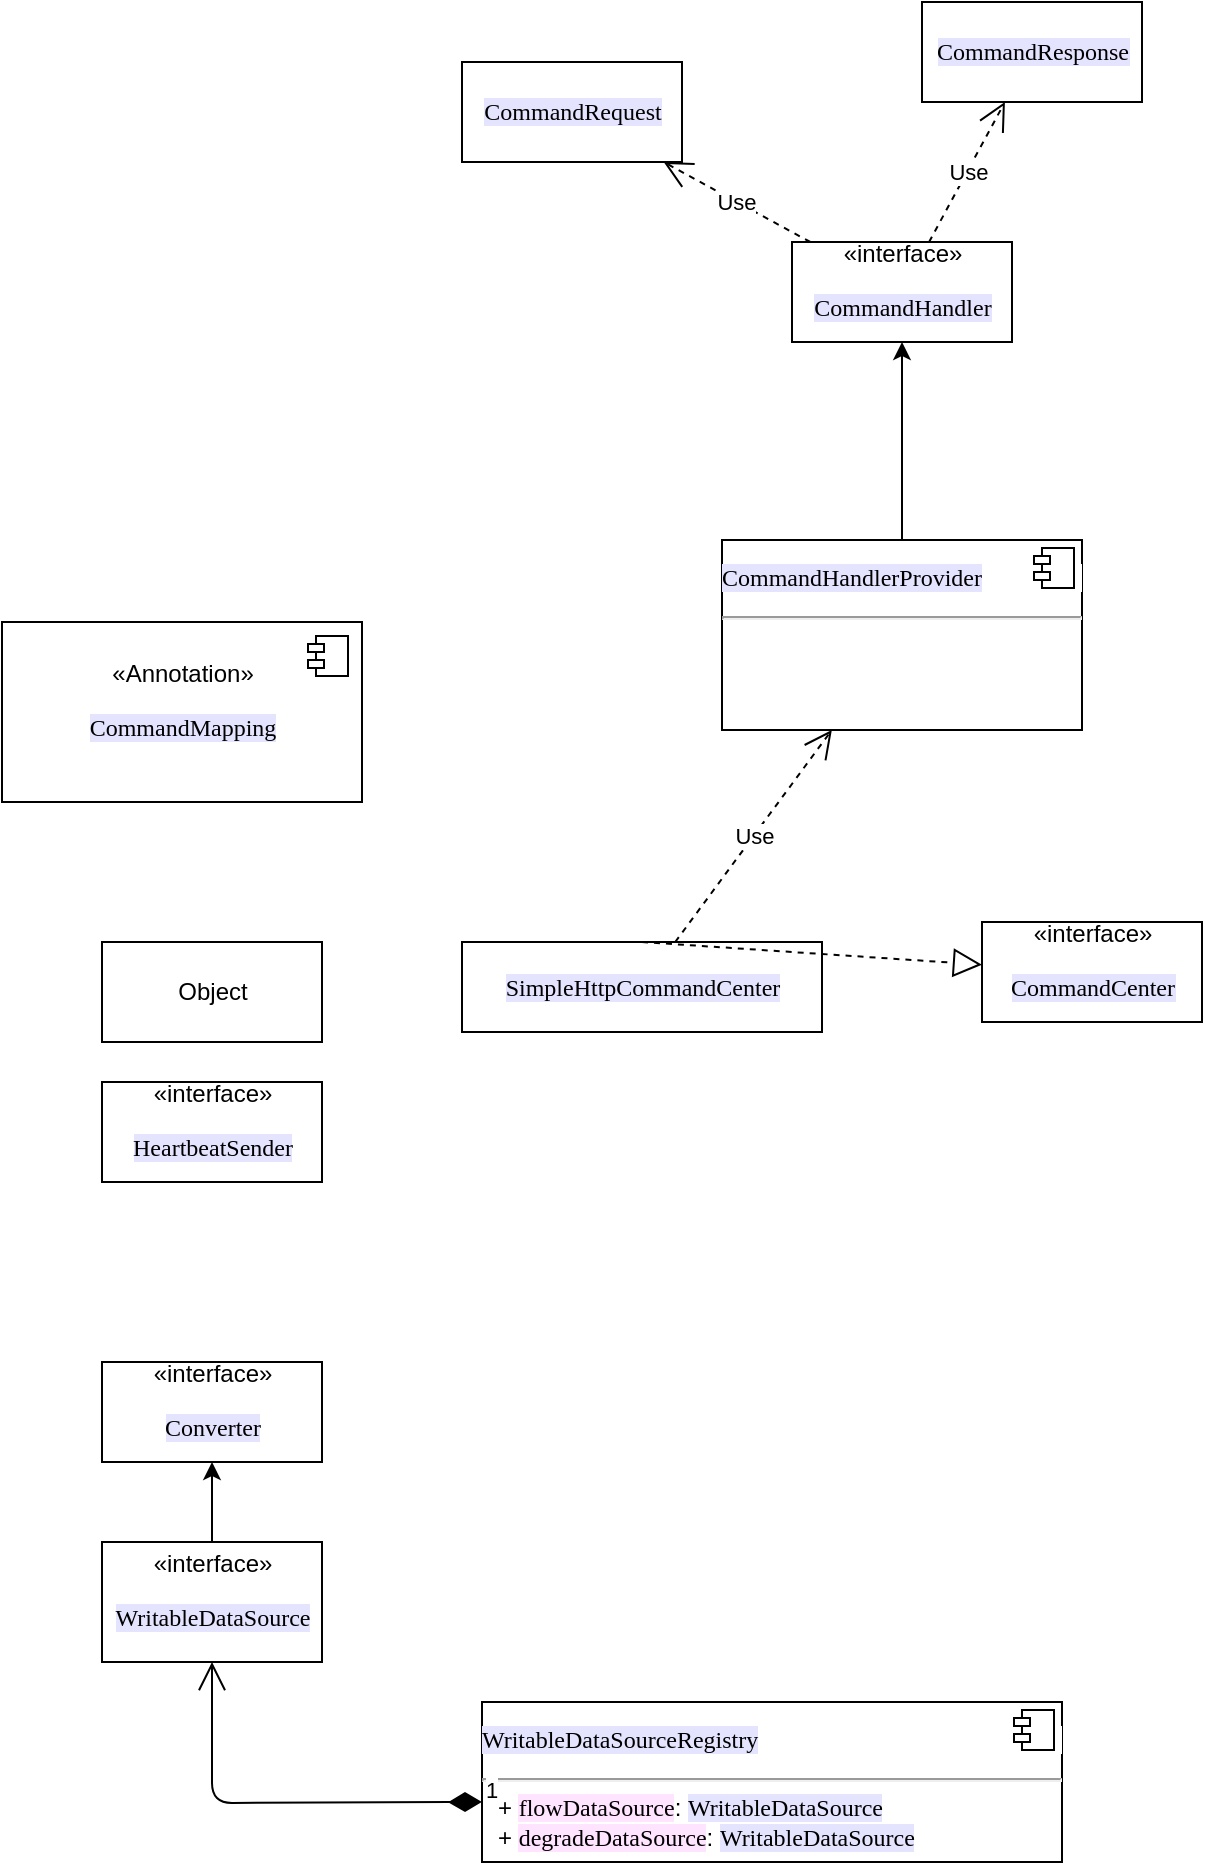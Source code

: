 <mxfile version="12.2.6" type="github" pages="1">
  <diagram id="KqSSShnu_zqnlX3PPxr-" name="第 1 页">
    <mxGraphModel dx="1168" dy="600" grid="1" gridSize="10" guides="1" tooltips="1" connect="1" arrows="1" fold="1" page="1" pageScale="1" pageWidth="827" pageHeight="1169" math="0" shadow="0">
      <root>
        <mxCell id="0"/>
        <mxCell id="1" parent="0"/>
        <mxCell id="y3yJiwpzIf4GWc2rWJCF-1" value="&lt;pre style=&quot;background-color: rgb(255 , 255 , 255) ; font-family: &amp;#34;consolas&amp;#34; ; font-size: 9pt&quot;&gt;&lt;span style=&quot;background-color: #e4e4ff&quot;&gt;CommandRequest&lt;/span&gt;&lt;/pre&gt;" style="html=1;" vertex="1" parent="1">
          <mxGeometry x="370" y="250" width="110" height="50" as="geometry"/>
        </mxCell>
        <mxCell id="y3yJiwpzIf4GWc2rWJCF-2" value="«interface»&lt;br&gt;&lt;pre style=&quot;background-color: rgb(255 , 255 , 255) ; font-family: &amp;#34;consolas&amp;#34; ; font-size: 9pt&quot;&gt;&lt;span style=&quot;background-color: #e4e4ff&quot;&gt;CommandHandler&lt;/span&gt;&lt;/pre&gt;" style="html=1;" vertex="1" parent="1">
          <mxGeometry x="535" y="340" width="110" height="50" as="geometry"/>
        </mxCell>
        <mxCell id="y3yJiwpzIf4GWc2rWJCF-3" value="&lt;pre style=&quot;background-color: rgb(255 , 255 , 255) ; font-family: &amp;#34;consolas&amp;#34; ; font-size: 9pt&quot;&gt;&lt;span style=&quot;background-color: #e4e4ff&quot;&gt;CommandResponse&lt;/span&gt;&lt;/pre&gt;" style="html=1;" vertex="1" parent="1">
          <mxGeometry x="600" y="220" width="110" height="50" as="geometry"/>
        </mxCell>
        <mxCell id="y3yJiwpzIf4GWc2rWJCF-23" style="edgeStyle=orthogonalEdgeStyle;rounded=0;orthogonalLoop=1;jettySize=auto;html=1;exitX=0.5;exitY=0;exitDx=0;exitDy=0;entryX=0.5;entryY=1;entryDx=0;entryDy=0;" edge="1" parent="1" source="y3yJiwpzIf4GWc2rWJCF-4" target="y3yJiwpzIf4GWc2rWJCF-2">
          <mxGeometry relative="1" as="geometry"/>
        </mxCell>
        <mxCell id="y3yJiwpzIf4GWc2rWJCF-4" value="&lt;pre style=&quot;background-color: rgb(255 , 255 , 255) ; font-family: &amp;#34;consolas&amp;#34; ; font-size: 9pt&quot;&gt;&lt;span style=&quot;background-color: #e4e4ff&quot;&gt;CommandHandlerProvider&lt;/span&gt;&lt;/pre&gt;&lt;hr&gt;&lt;p style=&quot;margin: 0px ; margin-left: 8px&quot;&gt;&lt;br&gt;&lt;/p&gt;" style="align=left;overflow=fill;html=1;" vertex="1" parent="1">
          <mxGeometry x="500" y="489" width="180" height="95" as="geometry"/>
        </mxCell>
        <mxCell id="y3yJiwpzIf4GWc2rWJCF-5" value="" style="shape=component;jettyWidth=8;jettyHeight=4;" vertex="1" parent="y3yJiwpzIf4GWc2rWJCF-4">
          <mxGeometry x="1" width="20" height="20" relative="1" as="geometry">
            <mxPoint x="-24" y="4" as="offset"/>
          </mxGeometry>
        </mxCell>
        <mxCell id="y3yJiwpzIf4GWc2rWJCF-6" value="«Annotation»&lt;br&gt;&lt;pre style=&quot;background-color: rgb(255 , 255 , 255) ; font-family: &amp;#34;consolas&amp;#34; ; font-size: 9pt&quot;&gt;&lt;span style=&quot;background-color: #e4e4ff&quot;&gt;CommandMapping&lt;/span&gt;&lt;/pre&gt;" style="html=1;" vertex="1" parent="1">
          <mxGeometry x="140" y="530" width="180" height="90" as="geometry"/>
        </mxCell>
        <mxCell id="y3yJiwpzIf4GWc2rWJCF-7" value="" style="shape=component;jettyWidth=8;jettyHeight=4;" vertex="1" parent="y3yJiwpzIf4GWc2rWJCF-6">
          <mxGeometry x="1" width="20" height="20" relative="1" as="geometry">
            <mxPoint x="-27" y="7" as="offset"/>
          </mxGeometry>
        </mxCell>
        <mxCell id="y3yJiwpzIf4GWc2rWJCF-8" value="Object" style="html=1;" vertex="1" parent="1">
          <mxGeometry x="190" y="690" width="110" height="50" as="geometry"/>
        </mxCell>
        <mxCell id="y3yJiwpzIf4GWc2rWJCF-9" value="«interface»&lt;br&gt;&lt;pre style=&quot;background-color: rgb(255 , 255 , 255) ; font-family: &amp;#34;consolas&amp;#34; ; font-size: 9pt&quot;&gt;&lt;span style=&quot;background-color: #e4e4ff&quot;&gt;HeartbeatSender&lt;/span&gt;&lt;/pre&gt;" style="html=1;" vertex="1" parent="1">
          <mxGeometry x="190" y="760" width="110" height="50" as="geometry"/>
        </mxCell>
        <mxCell id="y3yJiwpzIf4GWc2rWJCF-10" value="«interface»&lt;br&gt;&lt;pre style=&quot;background-color: rgb(255 , 255 , 255) ; font-family: &amp;#34;consolas&amp;#34; ; font-size: 9pt&quot;&gt;&lt;span style=&quot;background-color: #e4e4ff&quot;&gt;CommandCenter&lt;/span&gt;&lt;/pre&gt;" style="html=1;" vertex="1" parent="1">
          <mxGeometry x="630" y="680" width="110" height="50" as="geometry"/>
        </mxCell>
        <mxCell id="y3yJiwpzIf4GWc2rWJCF-11" value="«interface»&lt;br&gt;&lt;pre style=&quot;background-color: rgb(255 , 255 , 255) ; font-family: &amp;#34;consolas&amp;#34; ; font-size: 9pt&quot;&gt;&lt;span style=&quot;background-color: #e4e4ff&quot;&gt;Converter&lt;/span&gt;&lt;/pre&gt;" style="html=1;" vertex="1" parent="1">
          <mxGeometry x="190" y="900" width="110" height="50" as="geometry"/>
        </mxCell>
        <mxCell id="y3yJiwpzIf4GWc2rWJCF-16" style="edgeStyle=orthogonalEdgeStyle;rounded=0;orthogonalLoop=1;jettySize=auto;html=1;exitX=0.5;exitY=0;exitDx=0;exitDy=0;" edge="1" parent="1" source="y3yJiwpzIf4GWc2rWJCF-12" target="y3yJiwpzIf4GWc2rWJCF-11">
          <mxGeometry relative="1" as="geometry"/>
        </mxCell>
        <mxCell id="y3yJiwpzIf4GWc2rWJCF-12" value="«interface»&lt;br&gt;&lt;pre style=&quot;background-color: rgb(255 , 255 , 255) ; font-family: &amp;#34;consolas&amp;#34; ; font-size: 9pt&quot;&gt;&lt;span style=&quot;background-color: #e4e4ff&quot;&gt;WritableDataSource&lt;/span&gt;&lt;/pre&gt;" style="html=1;" vertex="1" parent="1">
          <mxGeometry x="190" y="990" width="110" height="60" as="geometry"/>
        </mxCell>
        <mxCell id="y3yJiwpzIf4GWc2rWJCF-13" value="&lt;pre style=&quot;background-color: rgb(255 , 255 , 255) ; font-family: &amp;#34;consolas&amp;#34; ; font-size: 9pt&quot;&gt;&lt;span style=&quot;background-color: #e4e4ff&quot;&gt;WritableDataSourceRegistry&lt;/span&gt;&lt;/pre&gt;&lt;hr&gt;&lt;p style=&quot;margin: 0px ; margin-left: 8px&quot;&gt;+&amp;nbsp;&lt;span style=&quot;background-color: rgb(255 , 228 , 255) ; font-family: &amp;#34;consolas&amp;#34; ; font-size: 9pt&quot;&gt;flowDataSource&lt;/span&gt;&lt;span&gt;:&amp;nbsp;&lt;/span&gt;&lt;span style=&quot;font-size: 9pt ; background-color: rgb(228 , 228 , 255) ; font-family: &amp;#34;consolas&amp;#34;&quot;&gt;WritableDataSource&lt;/span&gt;&lt;/p&gt;&lt;p style=&quot;margin: 0px ; margin-left: 8px&quot;&gt;+&amp;nbsp;&lt;span style=&quot;background-color: rgb(255 , 228 , 255) ; font-family: &amp;#34;consolas&amp;#34; ; font-size: 9pt&quot;&gt;degradeDataSource&lt;/span&gt;&lt;span&gt;:&amp;nbsp;&lt;/span&gt;&lt;span style=&quot;background-color: rgb(228 , 228 , 255) ; font-family: &amp;#34;consolas&amp;#34; ; font-size: 9pt&quot;&gt;WritableDataSource&lt;/span&gt;&lt;/p&gt;" style="align=left;overflow=fill;html=1;" vertex="1" parent="1">
          <mxGeometry x="380" y="1070" width="290" height="80" as="geometry"/>
        </mxCell>
        <mxCell id="y3yJiwpzIf4GWc2rWJCF-14" value="" style="shape=component;jettyWidth=8;jettyHeight=4;" vertex="1" parent="y3yJiwpzIf4GWc2rWJCF-13">
          <mxGeometry x="1" width="20" height="20" relative="1" as="geometry">
            <mxPoint x="-24" y="4" as="offset"/>
          </mxGeometry>
        </mxCell>
        <mxCell id="y3yJiwpzIf4GWc2rWJCF-15" value="1" style="endArrow=open;html=1;endSize=12;startArrow=diamondThin;startSize=14;startFill=1;edgeStyle=orthogonalEdgeStyle;align=left;verticalAlign=bottom;" edge="1" parent="y3yJiwpzIf4GWc2rWJCF-13" target="y3yJiwpzIf4GWc2rWJCF-12">
          <mxGeometry x="-1" y="3" relative="1" as="geometry">
            <mxPoint y="50" as="sourcePoint"/>
            <mxPoint x="345" y="50" as="targetPoint"/>
          </mxGeometry>
        </mxCell>
        <mxCell id="y3yJiwpzIf4GWc2rWJCF-17" value="Use" style="endArrow=open;endSize=12;dashed=1;html=1;" edge="1" parent="1" source="y3yJiwpzIf4GWc2rWJCF-2" target="y3yJiwpzIf4GWc2rWJCF-1">
          <mxGeometry width="160" relative="1" as="geometry">
            <mxPoint x="70" y="490" as="sourcePoint"/>
            <mxPoint x="230" y="490" as="targetPoint"/>
          </mxGeometry>
        </mxCell>
        <mxCell id="y3yJiwpzIf4GWc2rWJCF-19" value="Use" style="endArrow=open;endSize=12;dashed=1;html=1;" edge="1" parent="1" source="y3yJiwpzIf4GWc2rWJCF-2" target="y3yJiwpzIf4GWc2rWJCF-3">
          <mxGeometry width="160" relative="1" as="geometry">
            <mxPoint x="400" y="290" as="sourcePoint"/>
            <mxPoint x="560" y="290" as="targetPoint"/>
          </mxGeometry>
        </mxCell>
        <mxCell id="y3yJiwpzIf4GWc2rWJCF-20" value="&lt;pre style=&quot;background-color: rgb(255 , 255 , 255) ; font-family: &amp;#34;consolas&amp;#34; ; font-size: 9pt&quot;&gt;&lt;span style=&quot;background-color: #e4e4ff&quot;&gt;SimpleHttpCommandCenter&lt;/span&gt;&lt;/pre&gt;" style="html=1;" vertex="1" parent="1">
          <mxGeometry x="370" y="690" width="180" height="45" as="geometry"/>
        </mxCell>
        <mxCell id="y3yJiwpzIf4GWc2rWJCF-21" value="" style="endArrow=block;dashed=1;endFill=0;endSize=12;html=1;exitX=0.5;exitY=0;exitDx=0;exitDy=0;" edge="1" parent="1" source="y3yJiwpzIf4GWc2rWJCF-20" target="y3yJiwpzIf4GWc2rWJCF-10">
          <mxGeometry width="160" relative="1" as="geometry">
            <mxPoint x="160" y="1170" as="sourcePoint"/>
            <mxPoint x="320" y="1170" as="targetPoint"/>
          </mxGeometry>
        </mxCell>
        <mxCell id="y3yJiwpzIf4GWc2rWJCF-22" value="Use" style="endArrow=open;endSize=12;dashed=1;html=1;" edge="1" parent="1" source="y3yJiwpzIf4GWc2rWJCF-20" target="y3yJiwpzIf4GWc2rWJCF-4">
          <mxGeometry width="160" relative="1" as="geometry">
            <mxPoint x="558" y="950" as="sourcePoint"/>
            <mxPoint x="718" y="950" as="targetPoint"/>
          </mxGeometry>
        </mxCell>
      </root>
    </mxGraphModel>
  </diagram>
</mxfile>
